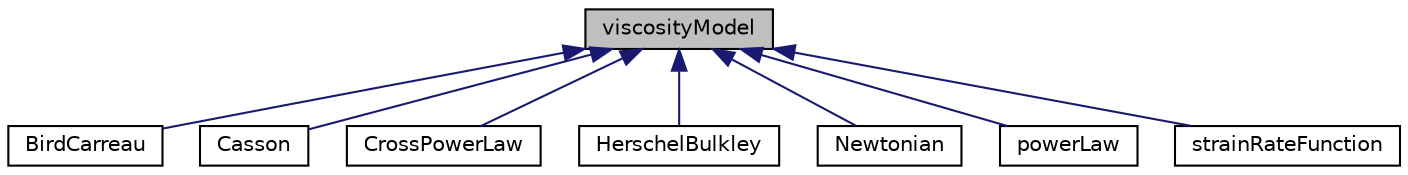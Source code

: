 digraph "viscosityModel"
{
  bgcolor="transparent";
  edge [fontname="Helvetica",fontsize="10",labelfontname="Helvetica",labelfontsize="10"];
  node [fontname="Helvetica",fontsize="10",shape=record];
  Node1 [label="viscosityModel",height=0.2,width=0.4,color="black", fillcolor="grey75", style="filled" fontcolor="black"];
  Node1 -> Node2 [dir="back",color="midnightblue",fontsize="10",style="solid",fontname="Helvetica"];
  Node2 [label="BirdCarreau",height=0.2,width=0.4,color="black",URL="$classFoam_1_1viscosityModels_1_1BirdCarreau.html",tooltip="An incompressible Bird-Carreau non-Newtonian viscosity model. "];
  Node1 -> Node3 [dir="back",color="midnightblue",fontsize="10",style="solid",fontname="Helvetica"];
  Node3 [label="Casson",height=0.2,width=0.4,color="black",URL="$classFoam_1_1viscosityModels_1_1Casson.html",tooltip="An incompressible Casson non-Newtonian viscosity model. "];
  Node1 -> Node4 [dir="back",color="midnightblue",fontsize="10",style="solid",fontname="Helvetica"];
  Node4 [label="CrossPowerLaw",height=0.2,width=0.4,color="black",URL="$classFoam_1_1viscosityModels_1_1CrossPowerLaw.html",tooltip="An incompressible Cross-Power law non-Newtonian viscosity model. "];
  Node1 -> Node5 [dir="back",color="midnightblue",fontsize="10",style="solid",fontname="Helvetica"];
  Node5 [label="HerschelBulkley",height=0.2,width=0.4,color="black",URL="$classFoam_1_1viscosityModels_1_1HerschelBulkley.html",tooltip="Herschel-Bulkley non-Newtonian viscosity model. "];
  Node1 -> Node6 [dir="back",color="midnightblue",fontsize="10",style="solid",fontname="Helvetica"];
  Node6 [label="Newtonian",height=0.2,width=0.4,color="black",URL="$classFoam_1_1viscosityModels_1_1Newtonian.html",tooltip="An incompressible Newtonian viscosity model. "];
  Node1 -> Node7 [dir="back",color="midnightblue",fontsize="10",style="solid",fontname="Helvetica"];
  Node7 [label="powerLaw",height=0.2,width=0.4,color="black",URL="$classFoam_1_1viscosityModels_1_1powerLaw.html",tooltip="Standard power-law non-Newtonian viscosity model. "];
  Node1 -> Node8 [dir="back",color="midnightblue",fontsize="10",style="solid",fontname="Helvetica"];
  Node8 [label="strainRateFunction",height=0.2,width=0.4,color="black",URL="$classFoam_1_1viscosityModels_1_1strainRateFunction.html",tooltip="Run-time selected strain-rate function non-Newtonian viscosity model. "];
}
